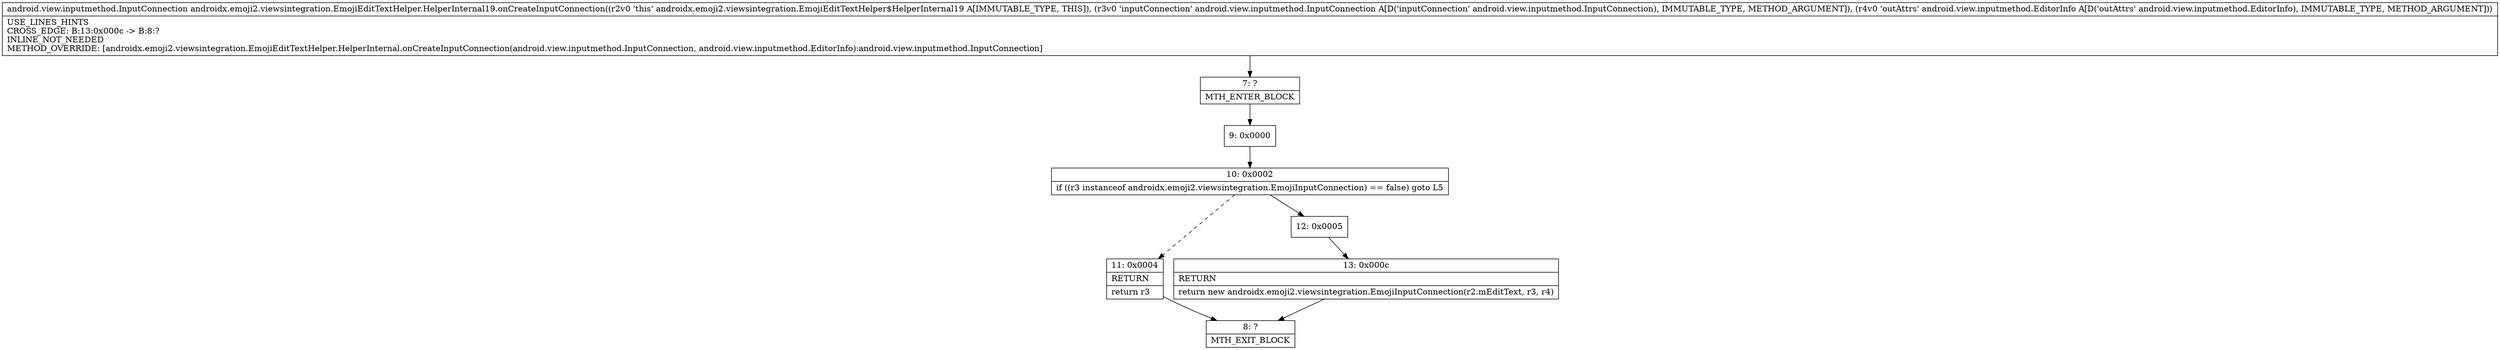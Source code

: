 digraph "CFG forandroidx.emoji2.viewsintegration.EmojiEditTextHelper.HelperInternal19.onCreateInputConnection(Landroid\/view\/inputmethod\/InputConnection;Landroid\/view\/inputmethod\/EditorInfo;)Landroid\/view\/inputmethod\/InputConnection;" {
Node_7 [shape=record,label="{7\:\ ?|MTH_ENTER_BLOCK\l}"];
Node_9 [shape=record,label="{9\:\ 0x0000}"];
Node_10 [shape=record,label="{10\:\ 0x0002|if ((r3 instanceof androidx.emoji2.viewsintegration.EmojiInputConnection) == false) goto L5\l}"];
Node_11 [shape=record,label="{11\:\ 0x0004|RETURN\l|return r3\l}"];
Node_8 [shape=record,label="{8\:\ ?|MTH_EXIT_BLOCK\l}"];
Node_12 [shape=record,label="{12\:\ 0x0005}"];
Node_13 [shape=record,label="{13\:\ 0x000c|RETURN\l|return new androidx.emoji2.viewsintegration.EmojiInputConnection(r2.mEditText, r3, r4)\l}"];
MethodNode[shape=record,label="{android.view.inputmethod.InputConnection androidx.emoji2.viewsintegration.EmojiEditTextHelper.HelperInternal19.onCreateInputConnection((r2v0 'this' androidx.emoji2.viewsintegration.EmojiEditTextHelper$HelperInternal19 A[IMMUTABLE_TYPE, THIS]), (r3v0 'inputConnection' android.view.inputmethod.InputConnection A[D('inputConnection' android.view.inputmethod.InputConnection), IMMUTABLE_TYPE, METHOD_ARGUMENT]), (r4v0 'outAttrs' android.view.inputmethod.EditorInfo A[D('outAttrs' android.view.inputmethod.EditorInfo), IMMUTABLE_TYPE, METHOD_ARGUMENT]))  | USE_LINES_HINTS\lCROSS_EDGE: B:13:0x000c \-\> B:8:?\lINLINE_NOT_NEEDED\lMETHOD_OVERRIDE: [androidx.emoji2.viewsintegration.EmojiEditTextHelper.HelperInternal.onCreateInputConnection(android.view.inputmethod.InputConnection, android.view.inputmethod.EditorInfo):android.view.inputmethod.InputConnection]\l}"];
MethodNode -> Node_7;Node_7 -> Node_9;
Node_9 -> Node_10;
Node_10 -> Node_11[style=dashed];
Node_10 -> Node_12;
Node_11 -> Node_8;
Node_12 -> Node_13;
Node_13 -> Node_8;
}

